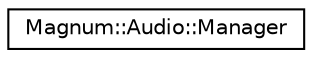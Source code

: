 digraph "圖形化之類別階層"
{
  edge [fontname="Helvetica",fontsize="10",labelfontname="Helvetica",labelfontsize="10"];
  node [fontname="Helvetica",fontsize="10",shape=record];
  rankdir="LR";
  Node1 [label="Magnum::Audio::Manager",height=0.2,width=0.4,color="black", fillcolor="white", style="filled",URL="$class_magnum_1_1_audio_1_1_manager.html",tooltip="Audio Manager manager the all Audio Listener, Audio Sources, Volumes. "];
}
